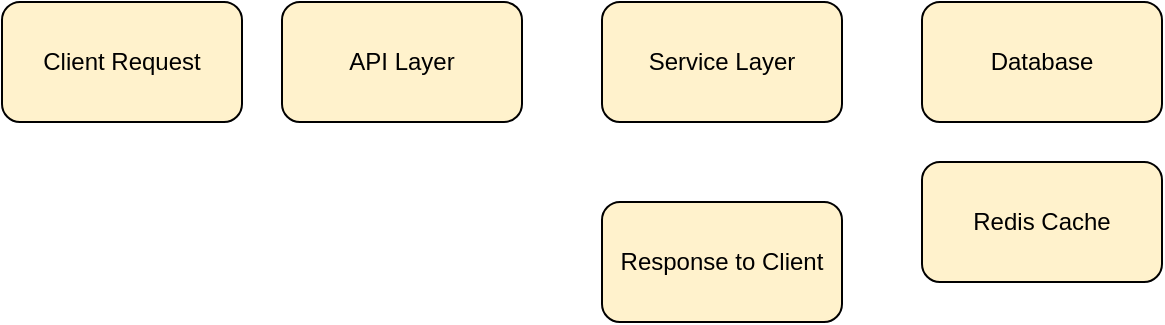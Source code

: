 <mxfile>
    <diagram name="Data Flow Diagram" id="0">
        <mxGraphModel dx="1273" dy="978" grid="1" gridSize="10" guides="1" tooltips="1" connect="1" arrows="1" fold="1" page="1" pageScale="1" pageWidth="850" pageHeight="1100" math="0" shadow="0">
            <root>
                <mxCell id="0"/>
                <mxCell id="1" parent="0"/>
                <mxCell id="client_request" value="Client Request" style="rounded=1;whiteSpace=wrap;html=1;strokeWidth=1;fillColor=#FFF2CC;gradientColor=none;strokeColor=#000000;shadow=0;labelBackgroundColor=none;" parent="1" vertex="1">
                    <mxGeometry x="10" y="40" width="120" height="60" as="geometry"/>
                </mxCell>
                <mxCell id="api_layer" value="API Layer" style="rounded=1;whiteSpace=wrap;html=1;strokeWidth=1;fillColor=#FFF2CC;gradientColor=none;strokeColor=#000000;shadow=0;labelBackgroundColor=none;" parent="1" vertex="1">
                    <mxGeometry x="150" y="40" width="120" height="60" as="geometry"/>
                </mxCell>
                <mxCell id="service_layer" value="Service Layer" style="rounded=1;whiteSpace=wrap;html=1;strokeWidth=1;fillColor=#FFF2CC;gradientColor=none;strokeColor=#000000;shadow=0;labelBackgroundColor=none;" parent="1" vertex="1">
                    <mxGeometry x="310" y="40" width="120" height="60" as="geometry"/>
                </mxCell>
                <mxCell id="database" value="Database" style="rounded=1;whiteSpace=wrap;html=1;strokeWidth=1;fillColor=#FFF2CC;gradientColor=none;strokeColor=#000000;shadow=0;labelBackgroundColor=none;" parent="1" vertex="1">
                    <mxGeometry x="470" y="40" width="120" height="60" as="geometry"/>
                </mxCell>
                <mxCell id="cache" value="Redis Cache" style="rounded=1;whiteSpace=wrap;html=1;strokeWidth=1;fillColor=#FFF2CC;gradientColor=none;strokeColor=#000000;shadow=0;labelBackgroundColor=none;" parent="1" vertex="1">
                    <mxGeometry x="470" y="120" width="120" height="60" as="geometry"/>
                </mxCell>
                <mxCell id="response" value="Response to Client" style="rounded=1;whiteSpace=wrap;html=1;strokeWidth=1;fillColor=#FFF2CC;gradientColor=none;strokeColor=#000000;shadow=0;labelBackgroundColor=none;" parent="1" vertex="1">
                    <mxGeometry x="310" y="140" width="120" height="60" as="geometry"/>
                </mxCell>
            </root>
        </mxGraphModel>
    </diagram>
</mxfile>